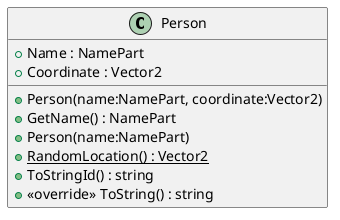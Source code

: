 @startuml
class Person {
    + Name : NamePart
    + Coordinate : Vector2
    + Person(name:NamePart, coordinate:Vector2)
    + GetName() : NamePart
    + Person(name:NamePart)
    + {static} RandomLocation() : Vector2
    + ToStringId() : string
    + <<override>> ToString() : string
}
@enduml
